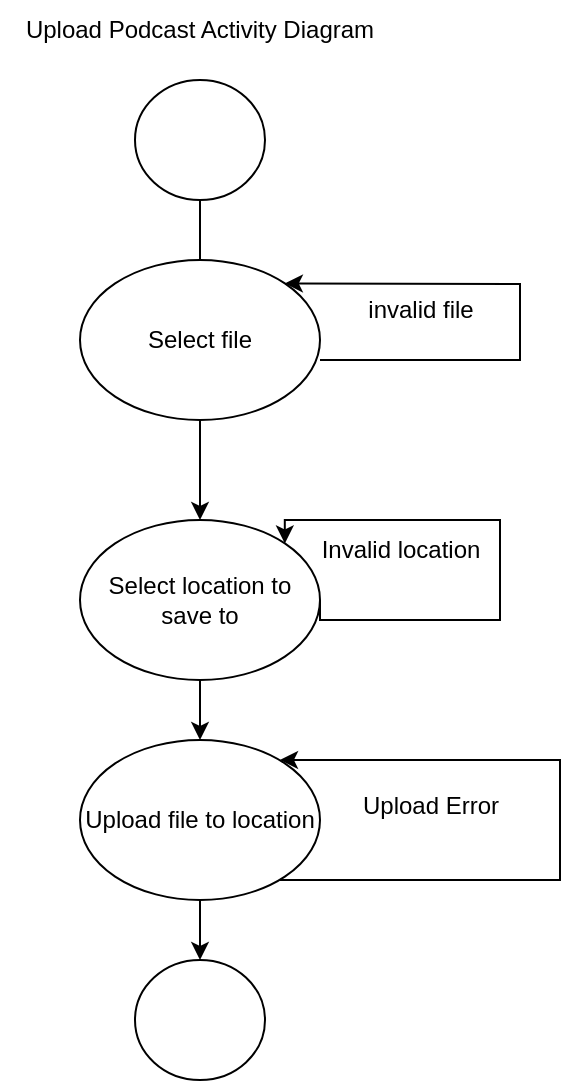 <mxfile version="21.6.5" type="device">
  <diagram name="Page-1" id="3zBOuF_bFRsjoLNg5_o2">
    <mxGraphModel dx="915" dy="683" grid="1" gridSize="10" guides="1" tooltips="1" connect="1" arrows="1" fold="1" page="1" pageScale="1" pageWidth="850" pageHeight="1100" math="0" shadow="0">
      <root>
        <mxCell id="0" />
        <mxCell id="1" parent="0" />
        <mxCell id="zJHjJzwunmIy_XX8YG-8-2" style="edgeStyle=orthogonalEdgeStyle;rounded=0;orthogonalLoop=1;jettySize=auto;html=1;" parent="1" source="zJHjJzwunmIy_XX8YG-8-1" edge="1">
          <mxGeometry relative="1" as="geometry">
            <mxPoint x="360" y="200" as="targetPoint" />
          </mxGeometry>
        </mxCell>
        <mxCell id="zJHjJzwunmIy_XX8YG-8-1" value="" style="ellipse;whiteSpace=wrap;html=1;" parent="1" vertex="1">
          <mxGeometry x="327.5" y="100" width="65" height="60" as="geometry" />
        </mxCell>
        <mxCell id="zJHjJzwunmIy_XX8YG-8-4" style="edgeStyle=orthogonalEdgeStyle;rounded=0;orthogonalLoop=1;jettySize=auto;html=1;" parent="1" source="zJHjJzwunmIy_XX8YG-8-3" target="zJHjJzwunmIy_XX8YG-8-5" edge="1">
          <mxGeometry relative="1" as="geometry">
            <mxPoint x="360" y="330" as="targetPoint" />
          </mxGeometry>
        </mxCell>
        <mxCell id="zJHjJzwunmIy_XX8YG-8-3" value="Select file" style="ellipse;whiteSpace=wrap;html=1;" parent="1" vertex="1">
          <mxGeometry x="300" y="190" width="120" height="80" as="geometry" />
        </mxCell>
        <mxCell id="zJHjJzwunmIy_XX8YG-8-6" style="edgeStyle=orthogonalEdgeStyle;rounded=0;orthogonalLoop=1;jettySize=auto;html=1;" parent="1" source="zJHjJzwunmIy_XX8YG-8-5" target="zJHjJzwunmIy_XX8YG-8-7" edge="1">
          <mxGeometry relative="1" as="geometry">
            <mxPoint x="360" y="460" as="targetPoint" />
          </mxGeometry>
        </mxCell>
        <mxCell id="0WUGz745sjfz_ng1PY4V-10" style="edgeStyle=orthogonalEdgeStyle;rounded=0;orthogonalLoop=1;jettySize=auto;html=1;exitX=1;exitY=0.5;exitDx=0;exitDy=0;entryX=1;entryY=0;entryDx=0;entryDy=0;" edge="1" parent="1" source="zJHjJzwunmIy_XX8YG-8-5" target="zJHjJzwunmIy_XX8YG-8-5">
          <mxGeometry relative="1" as="geometry">
            <mxPoint x="430" y="320" as="targetPoint" />
            <Array as="points">
              <mxPoint x="420" y="370" />
              <mxPoint x="510" y="370" />
              <mxPoint x="510" y="320" />
              <mxPoint x="402" y="320" />
            </Array>
          </mxGeometry>
        </mxCell>
        <mxCell id="zJHjJzwunmIy_XX8YG-8-5" value="Select location to save to" style="ellipse;whiteSpace=wrap;html=1;" parent="1" vertex="1">
          <mxGeometry x="300" y="320" width="120" height="80" as="geometry" />
        </mxCell>
        <mxCell id="0WUGz745sjfz_ng1PY4V-14" style="edgeStyle=orthogonalEdgeStyle;rounded=0;orthogonalLoop=1;jettySize=auto;html=1;entryX=0.5;entryY=0;entryDx=0;entryDy=0;" edge="1" parent="1" source="zJHjJzwunmIy_XX8YG-8-7" target="0WUGz745sjfz_ng1PY4V-13">
          <mxGeometry relative="1" as="geometry" />
        </mxCell>
        <mxCell id="zJHjJzwunmIy_XX8YG-8-7" value="Upload file to location" style="ellipse;whiteSpace=wrap;html=1;" parent="1" vertex="1">
          <mxGeometry x="300" y="430" width="120" height="80" as="geometry" />
        </mxCell>
        <mxCell id="0WUGz745sjfz_ng1PY4V-2" value="" style="endArrow=classic;html=1;rounded=0;entryX=1;entryY=0;entryDx=0;entryDy=0;" edge="1" parent="1" target="zJHjJzwunmIy_XX8YG-8-3">
          <mxGeometry width="50" height="50" relative="1" as="geometry">
            <mxPoint x="420" y="240" as="sourcePoint" />
            <mxPoint x="480" y="200" as="targetPoint" />
            <Array as="points">
              <mxPoint x="520" y="240" />
              <mxPoint x="520" y="202" />
            </Array>
          </mxGeometry>
        </mxCell>
        <mxCell id="0WUGz745sjfz_ng1PY4V-3" value="invalid file" style="text;html=1;align=center;verticalAlign=middle;resizable=0;points=[];autosize=1;strokeColor=none;fillColor=none;" vertex="1" parent="1">
          <mxGeometry x="430" y="200" width="80" height="30" as="geometry" />
        </mxCell>
        <mxCell id="0WUGz745sjfz_ng1PY4V-11" value="Invalid location" style="text;html=1;align=center;verticalAlign=middle;resizable=0;points=[];autosize=1;strokeColor=none;fillColor=none;" vertex="1" parent="1">
          <mxGeometry x="410" y="320" width="100" height="30" as="geometry" />
        </mxCell>
        <mxCell id="0WUGz745sjfz_ng1PY4V-13" value="" style="ellipse;whiteSpace=wrap;html=1;" vertex="1" parent="1">
          <mxGeometry x="327.5" y="540" width="65" height="60" as="geometry" />
        </mxCell>
        <mxCell id="0WUGz745sjfz_ng1PY4V-15" value="" style="endArrow=classic;html=1;rounded=0;" edge="1" parent="1">
          <mxGeometry width="50" height="50" relative="1" as="geometry">
            <mxPoint x="400" y="500" as="sourcePoint" />
            <mxPoint x="400" y="440" as="targetPoint" />
            <Array as="points">
              <mxPoint x="540" y="500" />
              <mxPoint x="540" y="440" />
            </Array>
          </mxGeometry>
        </mxCell>
        <mxCell id="0WUGz745sjfz_ng1PY4V-16" value="Upload Error" style="text;html=1;align=center;verticalAlign=middle;resizable=0;points=[];autosize=1;strokeColor=none;fillColor=none;" vertex="1" parent="1">
          <mxGeometry x="430" y="448" width="90" height="30" as="geometry" />
        </mxCell>
        <mxCell id="0WUGz745sjfz_ng1PY4V-17" value="Upload Podcast Activity Diagram" style="text;html=1;strokeColor=none;fillColor=none;align=center;verticalAlign=middle;whiteSpace=wrap;rounded=0;" vertex="1" parent="1">
          <mxGeometry x="260" y="60" width="200" height="30" as="geometry" />
        </mxCell>
      </root>
    </mxGraphModel>
  </diagram>
</mxfile>
